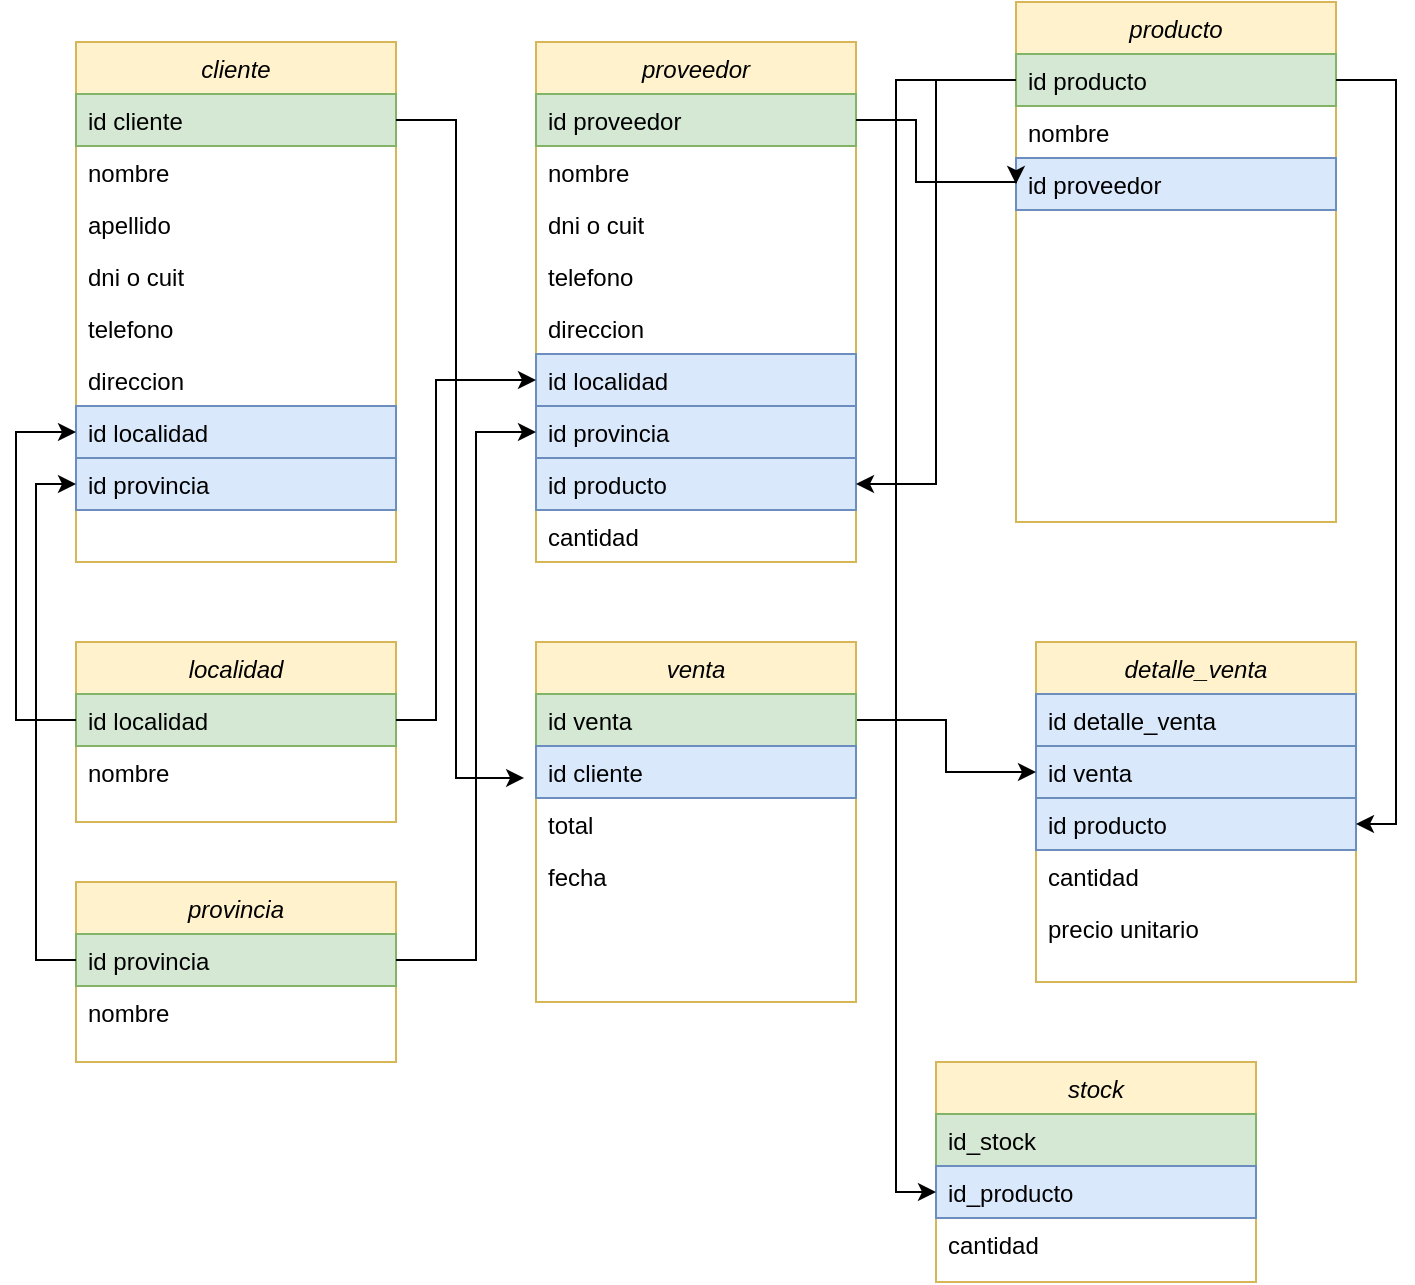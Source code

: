 <mxfile version="24.2.7" type="github">
  <diagram id="C5RBs43oDa-KdzZeNtuy" name="Page-1">
    <mxGraphModel dx="880" dy="434" grid="1" gridSize="10" guides="1" tooltips="1" connect="1" arrows="1" fold="1" page="1" pageScale="1" pageWidth="827" pageHeight="1169" math="0" shadow="0">
      <root>
        <mxCell id="WIyWlLk6GJQsqaUBKTNV-0" />
        <mxCell id="WIyWlLk6GJQsqaUBKTNV-1" parent="WIyWlLk6GJQsqaUBKTNV-0" />
        <mxCell id="zkfFHV4jXpPFQw0GAbJ--0" value="cliente" style="swimlane;fontStyle=2;align=center;verticalAlign=top;childLayout=stackLayout;horizontal=1;startSize=26;horizontalStack=0;resizeParent=1;resizeLast=0;collapsible=1;marginBottom=0;rounded=0;shadow=0;strokeWidth=1;fillColor=#fff2cc;strokeColor=#d6b656;" parent="WIyWlLk6GJQsqaUBKTNV-1" vertex="1">
          <mxGeometry x="40" y="50" width="160" height="260" as="geometry">
            <mxRectangle x="110" y="90" width="160" height="26" as="alternateBounds" />
          </mxGeometry>
        </mxCell>
        <mxCell id="lT-vKkIBtKRImfOXavmu-7" value="id cliente" style="text;align=left;verticalAlign=top;spacingLeft=4;spacingRight=4;overflow=hidden;rotatable=0;points=[[0,0.5],[1,0.5]];portConstraint=eastwest;fillColor=#d5e8d4;strokeColor=#82b366;" vertex="1" parent="zkfFHV4jXpPFQw0GAbJ--0">
          <mxGeometry y="26" width="160" height="26" as="geometry" />
        </mxCell>
        <mxCell id="zkfFHV4jXpPFQw0GAbJ--1" value="nombre" style="text;align=left;verticalAlign=top;spacingLeft=4;spacingRight=4;overflow=hidden;rotatable=0;points=[[0,0.5],[1,0.5]];portConstraint=eastwest;" parent="zkfFHV4jXpPFQw0GAbJ--0" vertex="1">
          <mxGeometry y="52" width="160" height="26" as="geometry" />
        </mxCell>
        <mxCell id="lT-vKkIBtKRImfOXavmu-24" value="apellido" style="text;align=left;verticalAlign=top;spacingLeft=4;spacingRight=4;overflow=hidden;rotatable=0;points=[[0,0.5],[1,0.5]];portConstraint=eastwest;rounded=0;shadow=0;html=0;" vertex="1" parent="zkfFHV4jXpPFQw0GAbJ--0">
          <mxGeometry y="78" width="160" height="26" as="geometry" />
        </mxCell>
        <mxCell id="lT-vKkIBtKRImfOXavmu-14" value="dni o cuit" style="text;align=left;verticalAlign=top;spacingLeft=4;spacingRight=4;overflow=hidden;rotatable=0;points=[[0,0.5],[1,0.5]];portConstraint=eastwest;rounded=0;shadow=0;html=0;" vertex="1" parent="zkfFHV4jXpPFQw0GAbJ--0">
          <mxGeometry y="104" width="160" height="26" as="geometry" />
        </mxCell>
        <mxCell id="zkfFHV4jXpPFQw0GAbJ--3" value="telefono" style="text;align=left;verticalAlign=top;spacingLeft=4;spacingRight=4;overflow=hidden;rotatable=0;points=[[0,0.5],[1,0.5]];portConstraint=eastwest;rounded=0;shadow=0;html=0;" parent="zkfFHV4jXpPFQw0GAbJ--0" vertex="1">
          <mxGeometry y="130" width="160" height="26" as="geometry" />
        </mxCell>
        <mxCell id="lT-vKkIBtKRImfOXavmu-5" value="direccion" style="text;align=left;verticalAlign=top;spacingLeft=4;spacingRight=4;overflow=hidden;rotatable=0;points=[[0,0.5],[1,0.5]];portConstraint=eastwest;rounded=0;shadow=0;html=0;" vertex="1" parent="zkfFHV4jXpPFQw0GAbJ--0">
          <mxGeometry y="156" width="160" height="26" as="geometry" />
        </mxCell>
        <mxCell id="lT-vKkIBtKRImfOXavmu-16" value="id localidad" style="text;align=left;verticalAlign=top;spacingLeft=4;spacingRight=4;overflow=hidden;rotatable=0;points=[[0,0.5],[1,0.5]];portConstraint=eastwest;rounded=0;shadow=0;html=0;fillColor=#dae8fc;strokeColor=#6c8ebf;" vertex="1" parent="zkfFHV4jXpPFQw0GAbJ--0">
          <mxGeometry y="182" width="160" height="26" as="geometry" />
        </mxCell>
        <mxCell id="lT-vKkIBtKRImfOXavmu-32" value="id provincia" style="text;align=left;verticalAlign=top;spacingLeft=4;spacingRight=4;overflow=hidden;rotatable=0;points=[[0,0.5],[1,0.5]];portConstraint=eastwest;rounded=0;shadow=0;html=0;fillColor=#dae8fc;strokeColor=#6c8ebf;" vertex="1" parent="zkfFHV4jXpPFQw0GAbJ--0">
          <mxGeometry y="208" width="160" height="26" as="geometry" />
        </mxCell>
        <mxCell id="lT-vKkIBtKRImfOXavmu-8" value="proveedor" style="swimlane;fontStyle=2;align=center;verticalAlign=top;childLayout=stackLayout;horizontal=1;startSize=26;horizontalStack=0;resizeParent=1;resizeLast=0;collapsible=1;marginBottom=0;rounded=0;shadow=0;strokeWidth=1;fillColor=#fff2cc;strokeColor=#d6b656;" vertex="1" parent="WIyWlLk6GJQsqaUBKTNV-1">
          <mxGeometry x="270" y="50" width="160" height="260" as="geometry">
            <mxRectangle x="110" y="90" width="160" height="26" as="alternateBounds" />
          </mxGeometry>
        </mxCell>
        <mxCell id="lT-vKkIBtKRImfOXavmu-9" value="id proveedor" style="text;align=left;verticalAlign=top;spacingLeft=4;spacingRight=4;overflow=hidden;rotatable=0;points=[[0,0.5],[1,0.5]];portConstraint=eastwest;fillColor=#d5e8d4;strokeColor=#82b366;" vertex="1" parent="lT-vKkIBtKRImfOXavmu-8">
          <mxGeometry y="26" width="160" height="26" as="geometry" />
        </mxCell>
        <mxCell id="lT-vKkIBtKRImfOXavmu-10" value="nombre" style="text;align=left;verticalAlign=top;spacingLeft=4;spacingRight=4;overflow=hidden;rotatable=0;points=[[0,0.5],[1,0.5]];portConstraint=eastwest;" vertex="1" parent="lT-vKkIBtKRImfOXavmu-8">
          <mxGeometry y="52" width="160" height="26" as="geometry" />
        </mxCell>
        <mxCell id="lT-vKkIBtKRImfOXavmu-11" value="dni o cuit" style="text;align=left;verticalAlign=top;spacingLeft=4;spacingRight=4;overflow=hidden;rotatable=0;points=[[0,0.5],[1,0.5]];portConstraint=eastwest;rounded=0;shadow=0;html=0;" vertex="1" parent="lT-vKkIBtKRImfOXavmu-8">
          <mxGeometry y="78" width="160" height="26" as="geometry" />
        </mxCell>
        <mxCell id="lT-vKkIBtKRImfOXavmu-12" value="telefono" style="text;align=left;verticalAlign=top;spacingLeft=4;spacingRight=4;overflow=hidden;rotatable=0;points=[[0,0.5],[1,0.5]];portConstraint=eastwest;rounded=0;shadow=0;html=0;" vertex="1" parent="lT-vKkIBtKRImfOXavmu-8">
          <mxGeometry y="104" width="160" height="26" as="geometry" />
        </mxCell>
        <mxCell id="lT-vKkIBtKRImfOXavmu-13" value="direccion" style="text;align=left;verticalAlign=top;spacingLeft=4;spacingRight=4;overflow=hidden;rotatable=0;points=[[0,0.5],[1,0.5]];portConstraint=eastwest;rounded=0;shadow=0;html=0;" vertex="1" parent="lT-vKkIBtKRImfOXavmu-8">
          <mxGeometry y="130" width="160" height="26" as="geometry" />
        </mxCell>
        <mxCell id="lT-vKkIBtKRImfOXavmu-34" value="id localidad" style="text;align=left;verticalAlign=top;spacingLeft=4;spacingRight=4;overflow=hidden;rotatable=0;points=[[0,0.5],[1,0.5]];portConstraint=eastwest;rounded=0;shadow=0;html=0;fillColor=#dae8fc;strokeColor=#6c8ebf;" vertex="1" parent="lT-vKkIBtKRImfOXavmu-8">
          <mxGeometry y="156" width="160" height="26" as="geometry" />
        </mxCell>
        <mxCell id="lT-vKkIBtKRImfOXavmu-35" value="id provincia" style="text;align=left;verticalAlign=top;spacingLeft=4;spacingRight=4;overflow=hidden;rotatable=0;points=[[0,0.5],[1,0.5]];portConstraint=eastwest;rounded=0;shadow=0;html=0;fillColor=#dae8fc;strokeColor=#6c8ebf;" vertex="1" parent="lT-vKkIBtKRImfOXavmu-8">
          <mxGeometry y="182" width="160" height="26" as="geometry" />
        </mxCell>
        <mxCell id="lT-vKkIBtKRImfOXavmu-40" value="id producto" style="text;align=left;verticalAlign=top;spacingLeft=4;spacingRight=4;overflow=hidden;rotatable=0;points=[[0,0.5],[1,0.5]];portConstraint=eastwest;rounded=0;shadow=0;html=0;fillColor=#dae8fc;strokeColor=#6c8ebf;" vertex="1" parent="lT-vKkIBtKRImfOXavmu-8">
          <mxGeometry y="208" width="160" height="26" as="geometry" />
        </mxCell>
        <mxCell id="lT-vKkIBtKRImfOXavmu-75" value="cantidad" style="text;align=left;verticalAlign=top;spacingLeft=4;spacingRight=4;overflow=hidden;rotatable=0;points=[[0,0.5],[1,0.5]];portConstraint=eastwest;" vertex="1" parent="lT-vKkIBtKRImfOXavmu-8">
          <mxGeometry y="234" width="160" height="26" as="geometry" />
        </mxCell>
        <mxCell id="lT-vKkIBtKRImfOXavmu-18" value="producto" style="swimlane;fontStyle=2;align=center;verticalAlign=top;childLayout=stackLayout;horizontal=1;startSize=26;horizontalStack=0;resizeParent=1;resizeLast=0;collapsible=1;marginBottom=0;rounded=0;shadow=0;strokeWidth=1;fillColor=#fff2cc;strokeColor=#d6b656;" vertex="1" parent="WIyWlLk6GJQsqaUBKTNV-1">
          <mxGeometry x="510" y="30" width="160" height="260" as="geometry">
            <mxRectangle x="110" y="90" width="160" height="26" as="alternateBounds" />
          </mxGeometry>
        </mxCell>
        <mxCell id="lT-vKkIBtKRImfOXavmu-19" value="id producto" style="text;align=left;verticalAlign=top;spacingLeft=4;spacingRight=4;overflow=hidden;rotatable=0;points=[[0,0.5],[1,0.5]];portConstraint=eastwest;fillColor=#d5e8d4;strokeColor=#82b366;" vertex="1" parent="lT-vKkIBtKRImfOXavmu-18">
          <mxGeometry y="26" width="160" height="26" as="geometry" />
        </mxCell>
        <mxCell id="lT-vKkIBtKRImfOXavmu-20" value="nombre" style="text;align=left;verticalAlign=top;spacingLeft=4;spacingRight=4;overflow=hidden;rotatable=0;points=[[0,0.5],[1,0.5]];portConstraint=eastwest;" vertex="1" parent="lT-vKkIBtKRImfOXavmu-18">
          <mxGeometry y="52" width="160" height="26" as="geometry" />
        </mxCell>
        <mxCell id="lT-vKkIBtKRImfOXavmu-42" value="id proveedor" style="text;align=left;verticalAlign=top;spacingLeft=4;spacingRight=4;overflow=hidden;rotatable=0;points=[[0,0.5],[1,0.5]];portConstraint=eastwest;rounded=0;shadow=0;html=0;fillColor=#dae8fc;strokeColor=#6c8ebf;" vertex="1" parent="lT-vKkIBtKRImfOXavmu-18">
          <mxGeometry y="78" width="160" height="26" as="geometry" />
        </mxCell>
        <mxCell id="lT-vKkIBtKRImfOXavmu-25" value="localidad" style="swimlane;fontStyle=2;align=center;verticalAlign=top;childLayout=stackLayout;horizontal=1;startSize=26;horizontalStack=0;resizeParent=1;resizeLast=0;collapsible=1;marginBottom=0;rounded=0;shadow=0;strokeWidth=1;fillColor=#fff2cc;strokeColor=#d6b656;" vertex="1" parent="WIyWlLk6GJQsqaUBKTNV-1">
          <mxGeometry x="40" y="350" width="160" height="90" as="geometry">
            <mxRectangle x="110" y="90" width="160" height="26" as="alternateBounds" />
          </mxGeometry>
        </mxCell>
        <mxCell id="lT-vKkIBtKRImfOXavmu-26" value="id localidad" style="text;align=left;verticalAlign=top;spacingLeft=4;spacingRight=4;overflow=hidden;rotatable=0;points=[[0,0.5],[1,0.5]];portConstraint=eastwest;fillColor=#d5e8d4;strokeColor=#82b366;" vertex="1" parent="lT-vKkIBtKRImfOXavmu-25">
          <mxGeometry y="26" width="160" height="26" as="geometry" />
        </mxCell>
        <mxCell id="lT-vKkIBtKRImfOXavmu-27" value="nombre" style="text;align=left;verticalAlign=top;spacingLeft=4;spacingRight=4;overflow=hidden;rotatable=0;points=[[0,0.5],[1,0.5]];portConstraint=eastwest;" vertex="1" parent="lT-vKkIBtKRImfOXavmu-25">
          <mxGeometry y="52" width="160" height="26" as="geometry" />
        </mxCell>
        <mxCell id="lT-vKkIBtKRImfOXavmu-29" value="provincia" style="swimlane;fontStyle=2;align=center;verticalAlign=top;childLayout=stackLayout;horizontal=1;startSize=26;horizontalStack=0;resizeParent=1;resizeLast=0;collapsible=1;marginBottom=0;rounded=0;shadow=0;strokeWidth=1;fillColor=#fff2cc;strokeColor=#d6b656;" vertex="1" parent="WIyWlLk6GJQsqaUBKTNV-1">
          <mxGeometry x="40" y="470" width="160" height="90" as="geometry">
            <mxRectangle x="110" y="90" width="160" height="26" as="alternateBounds" />
          </mxGeometry>
        </mxCell>
        <mxCell id="lT-vKkIBtKRImfOXavmu-30" value="id provincia" style="text;align=left;verticalAlign=top;spacingLeft=4;spacingRight=4;overflow=hidden;rotatable=0;points=[[0,0.5],[1,0.5]];portConstraint=eastwest;fillColor=#d5e8d4;strokeColor=#82b366;" vertex="1" parent="lT-vKkIBtKRImfOXavmu-29">
          <mxGeometry y="26" width="160" height="26" as="geometry" />
        </mxCell>
        <mxCell id="lT-vKkIBtKRImfOXavmu-31" value="nombre" style="text;align=left;verticalAlign=top;spacingLeft=4;spacingRight=4;overflow=hidden;rotatable=0;points=[[0,0.5],[1,0.5]];portConstraint=eastwest;" vertex="1" parent="lT-vKkIBtKRImfOXavmu-29">
          <mxGeometry y="52" width="160" height="26" as="geometry" />
        </mxCell>
        <mxCell id="lT-vKkIBtKRImfOXavmu-43" style="edgeStyle=orthogonalEdgeStyle;rounded=0;orthogonalLoop=1;jettySize=auto;html=1;exitX=0;exitY=0.5;exitDx=0;exitDy=0;entryX=0;entryY=0.75;entryDx=0;entryDy=0;" edge="1" parent="WIyWlLk6GJQsqaUBKTNV-1" source="lT-vKkIBtKRImfOXavmu-26" target="zkfFHV4jXpPFQw0GAbJ--0">
          <mxGeometry relative="1" as="geometry">
            <Array as="points">
              <mxPoint x="10" y="389" />
              <mxPoint x="10" y="245" />
            </Array>
          </mxGeometry>
        </mxCell>
        <mxCell id="lT-vKkIBtKRImfOXavmu-44" style="edgeStyle=orthogonalEdgeStyle;rounded=0;orthogonalLoop=1;jettySize=auto;html=1;exitX=0;exitY=0.5;exitDx=0;exitDy=0;entryX=0;entryY=0.5;entryDx=0;entryDy=0;" edge="1" parent="WIyWlLk6GJQsqaUBKTNV-1" source="lT-vKkIBtKRImfOXavmu-30" target="lT-vKkIBtKRImfOXavmu-32">
          <mxGeometry relative="1" as="geometry" />
        </mxCell>
        <mxCell id="lT-vKkIBtKRImfOXavmu-45" style="edgeStyle=orthogonalEdgeStyle;rounded=0;orthogonalLoop=1;jettySize=auto;html=1;exitX=0;exitY=0.5;exitDx=0;exitDy=0;entryX=1;entryY=0.5;entryDx=0;entryDy=0;" edge="1" parent="WIyWlLk6GJQsqaUBKTNV-1" source="lT-vKkIBtKRImfOXavmu-19" target="lT-vKkIBtKRImfOXavmu-40">
          <mxGeometry relative="1" as="geometry" />
        </mxCell>
        <mxCell id="lT-vKkIBtKRImfOXavmu-46" style="edgeStyle=orthogonalEdgeStyle;rounded=0;orthogonalLoop=1;jettySize=auto;html=1;exitX=1;exitY=0.5;exitDx=0;exitDy=0;entryX=0;entryY=0.5;entryDx=0;entryDy=0;" edge="1" parent="WIyWlLk6GJQsqaUBKTNV-1" source="lT-vKkIBtKRImfOXavmu-9" target="lT-vKkIBtKRImfOXavmu-42">
          <mxGeometry relative="1" as="geometry">
            <Array as="points">
              <mxPoint x="460" y="89" />
              <mxPoint x="460" y="120" />
            </Array>
          </mxGeometry>
        </mxCell>
        <mxCell id="lT-vKkIBtKRImfOXavmu-47" style="edgeStyle=orthogonalEdgeStyle;rounded=0;orthogonalLoop=1;jettySize=auto;html=1;exitX=1;exitY=0.5;exitDx=0;exitDy=0;" edge="1" parent="WIyWlLk6GJQsqaUBKTNV-1" source="lT-vKkIBtKRImfOXavmu-26" target="lT-vKkIBtKRImfOXavmu-34">
          <mxGeometry relative="1" as="geometry">
            <Array as="points">
              <mxPoint x="220" y="389" />
              <mxPoint x="220" y="219" />
            </Array>
          </mxGeometry>
        </mxCell>
        <mxCell id="lT-vKkIBtKRImfOXavmu-48" style="edgeStyle=orthogonalEdgeStyle;rounded=0;orthogonalLoop=1;jettySize=auto;html=1;exitX=1;exitY=0.5;exitDx=0;exitDy=0;entryX=0;entryY=0.75;entryDx=0;entryDy=0;" edge="1" parent="WIyWlLk6GJQsqaUBKTNV-1" source="lT-vKkIBtKRImfOXavmu-30" target="lT-vKkIBtKRImfOXavmu-8">
          <mxGeometry relative="1" as="geometry">
            <Array as="points">
              <mxPoint x="240" y="509" />
              <mxPoint x="240" y="245" />
            </Array>
          </mxGeometry>
        </mxCell>
        <mxCell id="lT-vKkIBtKRImfOXavmu-55" value="detalle_venta" style="swimlane;fontStyle=2;align=center;verticalAlign=top;childLayout=stackLayout;horizontal=1;startSize=26;horizontalStack=0;resizeParent=1;resizeLast=0;collapsible=1;marginBottom=0;rounded=0;shadow=0;strokeWidth=1;fillColor=#fff2cc;strokeColor=#d6b656;" vertex="1" parent="WIyWlLk6GJQsqaUBKTNV-1">
          <mxGeometry x="520" y="350" width="160" height="170" as="geometry">
            <mxRectangle x="110" y="90" width="160" height="26" as="alternateBounds" />
          </mxGeometry>
        </mxCell>
        <mxCell id="lT-vKkIBtKRImfOXavmu-72" value="id detalle_venta" style="text;align=left;verticalAlign=top;spacingLeft=4;spacingRight=4;overflow=hidden;rotatable=0;points=[[0,0.5],[1,0.5]];portConstraint=eastwest;fillColor=#dae8fc;strokeColor=#6c8ebf;" vertex="1" parent="lT-vKkIBtKRImfOXavmu-55">
          <mxGeometry y="26" width="160" height="26" as="geometry" />
        </mxCell>
        <mxCell id="lT-vKkIBtKRImfOXavmu-56" value="id venta" style="text;align=left;verticalAlign=top;spacingLeft=4;spacingRight=4;overflow=hidden;rotatable=0;points=[[0,0.5],[1,0.5]];portConstraint=eastwest;fillColor=#dae8fc;strokeColor=#6c8ebf;" vertex="1" parent="lT-vKkIBtKRImfOXavmu-55">
          <mxGeometry y="52" width="160" height="26" as="geometry" />
        </mxCell>
        <mxCell id="lT-vKkIBtKRImfOXavmu-58" value="id producto" style="text;align=left;verticalAlign=top;spacingLeft=4;spacingRight=4;overflow=hidden;rotatable=0;points=[[0,0.5],[1,0.5]];portConstraint=eastwest;rounded=0;shadow=0;html=0;fillColor=#dae8fc;strokeColor=#6c8ebf;" vertex="1" parent="lT-vKkIBtKRImfOXavmu-55">
          <mxGeometry y="78" width="160" height="26" as="geometry" />
        </mxCell>
        <mxCell id="lT-vKkIBtKRImfOXavmu-61" value="cantidad" style="text;align=left;verticalAlign=top;spacingLeft=4;spacingRight=4;overflow=hidden;rotatable=0;points=[[0,0.5],[1,0.5]];portConstraint=eastwest;" vertex="1" parent="lT-vKkIBtKRImfOXavmu-55">
          <mxGeometry y="104" width="160" height="26" as="geometry" />
        </mxCell>
        <mxCell id="lT-vKkIBtKRImfOXavmu-62" value="precio unitario" style="text;align=left;verticalAlign=top;spacingLeft=4;spacingRight=4;overflow=hidden;rotatable=0;points=[[0,0.5],[1,0.5]];portConstraint=eastwest;" vertex="1" parent="lT-vKkIBtKRImfOXavmu-55">
          <mxGeometry y="130" width="160" height="26" as="geometry" />
        </mxCell>
        <mxCell id="lT-vKkIBtKRImfOXavmu-68" style="edgeStyle=orthogonalEdgeStyle;rounded=0;orthogonalLoop=1;jettySize=auto;html=1;exitX=1;exitY=0.5;exitDx=0;exitDy=0;entryX=1;entryY=0.5;entryDx=0;entryDy=0;" edge="1" parent="WIyWlLk6GJQsqaUBKTNV-1" source="lT-vKkIBtKRImfOXavmu-19" target="lT-vKkIBtKRImfOXavmu-58">
          <mxGeometry relative="1" as="geometry" />
        </mxCell>
        <mxCell id="lT-vKkIBtKRImfOXavmu-73" style="edgeStyle=orthogonalEdgeStyle;rounded=0;orthogonalLoop=1;jettySize=auto;html=1;exitX=1;exitY=0.5;exitDx=0;exitDy=0;entryX=0;entryY=0.5;entryDx=0;entryDy=0;" edge="1" parent="WIyWlLk6GJQsqaUBKTNV-1" source="lT-vKkIBtKRImfOXavmu-70" target="lT-vKkIBtKRImfOXavmu-56">
          <mxGeometry relative="1" as="geometry" />
        </mxCell>
        <mxCell id="lT-vKkIBtKRImfOXavmu-69" value="venta" style="swimlane;fontStyle=2;align=center;verticalAlign=top;childLayout=stackLayout;horizontal=1;startSize=26;horizontalStack=0;resizeParent=1;resizeLast=0;collapsible=1;marginBottom=0;rounded=0;shadow=0;strokeWidth=1;fillColor=#fff2cc;strokeColor=#d6b656;" vertex="1" parent="WIyWlLk6GJQsqaUBKTNV-1">
          <mxGeometry x="270" y="350" width="160" height="180" as="geometry">
            <mxRectangle x="110" y="90" width="160" height="26" as="alternateBounds" />
          </mxGeometry>
        </mxCell>
        <mxCell id="lT-vKkIBtKRImfOXavmu-70" value="id venta" style="text;align=left;verticalAlign=top;spacingLeft=4;spacingRight=4;overflow=hidden;rotatable=0;points=[[0,0.5],[1,0.5]];portConstraint=eastwest;fillColor=#d5e8d4;strokeColor=#82b366;" vertex="1" parent="lT-vKkIBtKRImfOXavmu-69">
          <mxGeometry y="26" width="160" height="26" as="geometry" />
        </mxCell>
        <mxCell id="lT-vKkIBtKRImfOXavmu-71" value="id cliente" style="text;align=left;verticalAlign=top;spacingLeft=4;spacingRight=4;overflow=hidden;rotatable=0;points=[[0,0.5],[1,0.5]];portConstraint=eastwest;fillColor=#dae8fc;strokeColor=#6c8ebf;" vertex="1" parent="lT-vKkIBtKRImfOXavmu-69">
          <mxGeometry y="52" width="160" height="26" as="geometry" />
        </mxCell>
        <mxCell id="lT-vKkIBtKRImfOXavmu-60" value="total" style="text;align=left;verticalAlign=top;spacingLeft=4;spacingRight=4;overflow=hidden;rotatable=0;points=[[0,0.5],[1,0.5]];portConstraint=eastwest;" vertex="1" parent="lT-vKkIBtKRImfOXavmu-69">
          <mxGeometry y="78" width="160" height="26" as="geometry" />
        </mxCell>
        <mxCell id="lT-vKkIBtKRImfOXavmu-59" value="fecha" style="text;align=left;verticalAlign=top;spacingLeft=4;spacingRight=4;overflow=hidden;rotatable=0;points=[[0,0.5],[1,0.5]];portConstraint=eastwest;" vertex="1" parent="lT-vKkIBtKRImfOXavmu-69">
          <mxGeometry y="104" width="160" height="26" as="geometry" />
        </mxCell>
        <mxCell id="lT-vKkIBtKRImfOXavmu-74" style="edgeStyle=orthogonalEdgeStyle;rounded=0;orthogonalLoop=1;jettySize=auto;html=1;exitX=1;exitY=0.5;exitDx=0;exitDy=0;entryX=-0.037;entryY=0.615;entryDx=0;entryDy=0;entryPerimeter=0;" edge="1" parent="WIyWlLk6GJQsqaUBKTNV-1" source="lT-vKkIBtKRImfOXavmu-7" target="lT-vKkIBtKRImfOXavmu-71">
          <mxGeometry relative="1" as="geometry">
            <Array as="points">
              <mxPoint x="230" y="89" />
              <mxPoint x="230" y="418" />
            </Array>
          </mxGeometry>
        </mxCell>
        <mxCell id="lT-vKkIBtKRImfOXavmu-76" value="stock" style="swimlane;fontStyle=2;align=center;verticalAlign=top;childLayout=stackLayout;horizontal=1;startSize=26;horizontalStack=0;resizeParent=1;resizeLast=0;collapsible=1;marginBottom=0;rounded=0;shadow=0;strokeWidth=1;fillColor=#fff2cc;strokeColor=#d6b656;" vertex="1" parent="WIyWlLk6GJQsqaUBKTNV-1">
          <mxGeometry x="470" y="560" width="160" height="110" as="geometry">
            <mxRectangle x="110" y="90" width="160" height="26" as="alternateBounds" />
          </mxGeometry>
        </mxCell>
        <mxCell id="lT-vKkIBtKRImfOXavmu-77" value="id_stock" style="text;align=left;verticalAlign=top;spacingLeft=4;spacingRight=4;overflow=hidden;rotatable=0;points=[[0,0.5],[1,0.5]];portConstraint=eastwest;fillColor=#d5e8d4;strokeColor=#82b366;" vertex="1" parent="lT-vKkIBtKRImfOXavmu-76">
          <mxGeometry y="26" width="160" height="26" as="geometry" />
        </mxCell>
        <mxCell id="lT-vKkIBtKRImfOXavmu-78" value="id_producto" style="text;align=left;verticalAlign=top;spacingLeft=4;spacingRight=4;overflow=hidden;rotatable=0;points=[[0,0.5],[1,0.5]];portConstraint=eastwest;fillColor=#dae8fc;strokeColor=#6c8ebf;" vertex="1" parent="lT-vKkIBtKRImfOXavmu-76">
          <mxGeometry y="52" width="160" height="26" as="geometry" />
        </mxCell>
        <mxCell id="lT-vKkIBtKRImfOXavmu-79" value="cantidad" style="text;align=left;verticalAlign=top;spacingLeft=4;spacingRight=4;overflow=hidden;rotatable=0;points=[[0,0.5],[1,0.5]];portConstraint=eastwest;" vertex="1" parent="lT-vKkIBtKRImfOXavmu-76">
          <mxGeometry y="78" width="160" height="26" as="geometry" />
        </mxCell>
        <mxCell id="lT-vKkIBtKRImfOXavmu-80" style="edgeStyle=orthogonalEdgeStyle;rounded=0;orthogonalLoop=1;jettySize=auto;html=1;exitX=0;exitY=0.5;exitDx=0;exitDy=0;entryX=0;entryY=0.5;entryDx=0;entryDy=0;" edge="1" parent="WIyWlLk6GJQsqaUBKTNV-1" source="lT-vKkIBtKRImfOXavmu-19" target="lT-vKkIBtKRImfOXavmu-78">
          <mxGeometry relative="1" as="geometry">
            <Array as="points">
              <mxPoint x="450" y="69" />
              <mxPoint x="450" y="625" />
            </Array>
          </mxGeometry>
        </mxCell>
      </root>
    </mxGraphModel>
  </diagram>
</mxfile>
